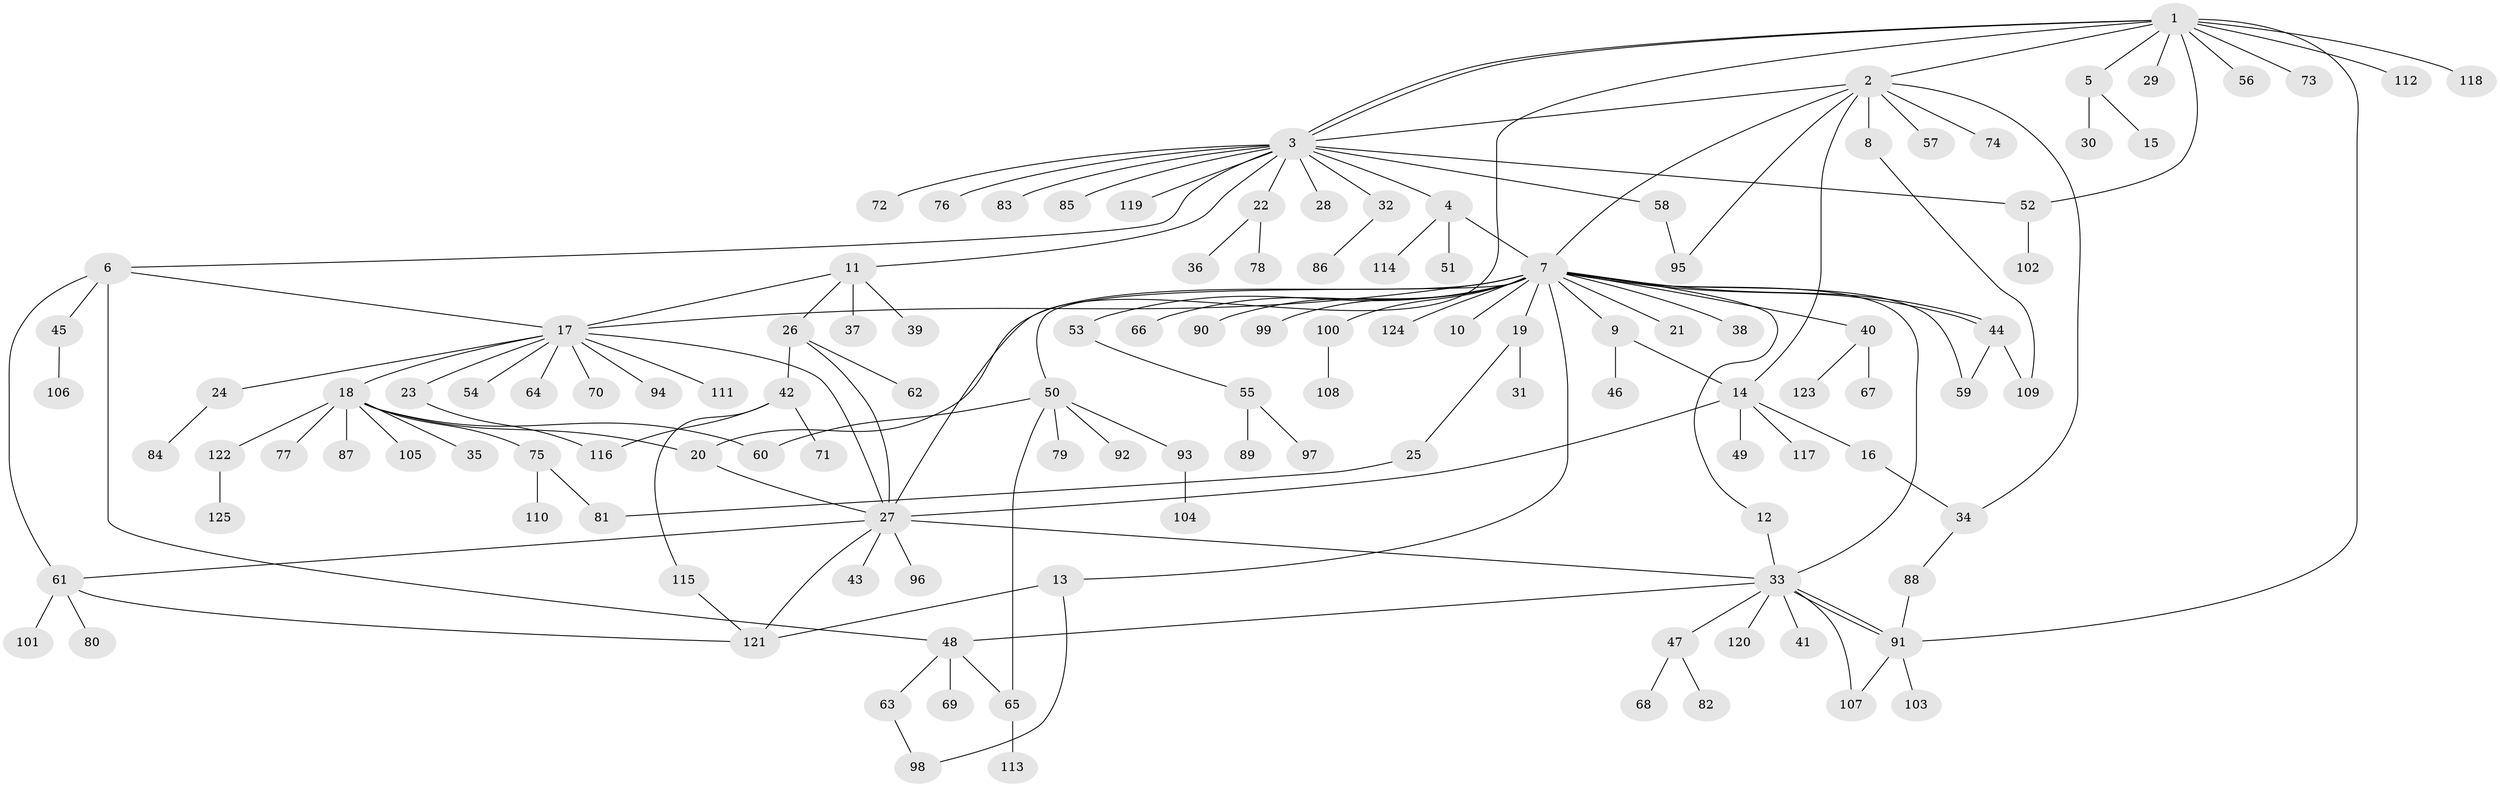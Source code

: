 // coarse degree distribution, {2: 0.2, 4: 0.08, 10: 0.02, 1: 0.48, 7: 0.08, 3: 0.06, 8: 0.02, 12: 0.02, 5: 0.02, 18: 0.02}
// Generated by graph-tools (version 1.1) at 2025/36/03/04/25 23:36:53]
// undirected, 125 vertices, 157 edges
graph export_dot {
  node [color=gray90,style=filled];
  1;
  2;
  3;
  4;
  5;
  6;
  7;
  8;
  9;
  10;
  11;
  12;
  13;
  14;
  15;
  16;
  17;
  18;
  19;
  20;
  21;
  22;
  23;
  24;
  25;
  26;
  27;
  28;
  29;
  30;
  31;
  32;
  33;
  34;
  35;
  36;
  37;
  38;
  39;
  40;
  41;
  42;
  43;
  44;
  45;
  46;
  47;
  48;
  49;
  50;
  51;
  52;
  53;
  54;
  55;
  56;
  57;
  58;
  59;
  60;
  61;
  62;
  63;
  64;
  65;
  66;
  67;
  68;
  69;
  70;
  71;
  72;
  73;
  74;
  75;
  76;
  77;
  78;
  79;
  80;
  81;
  82;
  83;
  84;
  85;
  86;
  87;
  88;
  89;
  90;
  91;
  92;
  93;
  94;
  95;
  96;
  97;
  98;
  99;
  100;
  101;
  102;
  103;
  104;
  105;
  106;
  107;
  108;
  109;
  110;
  111;
  112;
  113;
  114;
  115;
  116;
  117;
  118;
  119;
  120;
  121;
  122;
  123;
  124;
  125;
  1 -- 2;
  1 -- 3;
  1 -- 3;
  1 -- 5;
  1 -- 27;
  1 -- 29;
  1 -- 52;
  1 -- 56;
  1 -- 73;
  1 -- 91;
  1 -- 112;
  1 -- 118;
  2 -- 3;
  2 -- 7;
  2 -- 8;
  2 -- 14;
  2 -- 34;
  2 -- 57;
  2 -- 74;
  2 -- 95;
  3 -- 4;
  3 -- 6;
  3 -- 11;
  3 -- 22;
  3 -- 28;
  3 -- 32;
  3 -- 52;
  3 -- 58;
  3 -- 72;
  3 -- 76;
  3 -- 83;
  3 -- 85;
  3 -- 119;
  4 -- 7;
  4 -- 51;
  4 -- 114;
  5 -- 15;
  5 -- 30;
  6 -- 17;
  6 -- 45;
  6 -- 48;
  6 -- 61;
  7 -- 9;
  7 -- 10;
  7 -- 12;
  7 -- 13;
  7 -- 17;
  7 -- 19;
  7 -- 20;
  7 -- 21;
  7 -- 33;
  7 -- 38;
  7 -- 40;
  7 -- 44;
  7 -- 44;
  7 -- 50;
  7 -- 53;
  7 -- 59;
  7 -- 66;
  7 -- 90;
  7 -- 99;
  7 -- 100;
  7 -- 124;
  8 -- 109;
  9 -- 14;
  9 -- 46;
  11 -- 17;
  11 -- 26;
  11 -- 37;
  11 -- 39;
  12 -- 33;
  13 -- 98;
  13 -- 121;
  14 -- 16;
  14 -- 27;
  14 -- 49;
  14 -- 117;
  16 -- 34;
  17 -- 18;
  17 -- 23;
  17 -- 24;
  17 -- 27;
  17 -- 54;
  17 -- 64;
  17 -- 70;
  17 -- 94;
  17 -- 111;
  18 -- 20;
  18 -- 35;
  18 -- 60;
  18 -- 75;
  18 -- 77;
  18 -- 87;
  18 -- 105;
  18 -- 122;
  19 -- 25;
  19 -- 31;
  20 -- 27;
  22 -- 36;
  22 -- 78;
  23 -- 116;
  24 -- 84;
  25 -- 81;
  26 -- 27;
  26 -- 42;
  26 -- 62;
  27 -- 33;
  27 -- 43;
  27 -- 61;
  27 -- 96;
  27 -- 121;
  32 -- 86;
  33 -- 41;
  33 -- 47;
  33 -- 48;
  33 -- 91;
  33 -- 91;
  33 -- 107;
  33 -- 120;
  34 -- 88;
  40 -- 67;
  40 -- 123;
  42 -- 71;
  42 -- 115;
  42 -- 116;
  44 -- 59;
  44 -- 109;
  45 -- 106;
  47 -- 68;
  47 -- 82;
  48 -- 63;
  48 -- 65;
  48 -- 69;
  50 -- 60;
  50 -- 65;
  50 -- 79;
  50 -- 92;
  50 -- 93;
  52 -- 102;
  53 -- 55;
  55 -- 89;
  55 -- 97;
  58 -- 95;
  61 -- 80;
  61 -- 101;
  61 -- 121;
  63 -- 98;
  65 -- 113;
  75 -- 81;
  75 -- 110;
  88 -- 91;
  91 -- 103;
  91 -- 107;
  93 -- 104;
  100 -- 108;
  115 -- 121;
  122 -- 125;
}
